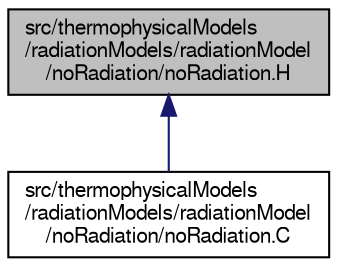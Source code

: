 digraph "src/thermophysicalModels/radiationModels/radiationModel/noRadiation/noRadiation.H"
{
  bgcolor="transparent";
  edge [fontname="FreeSans",fontsize="10",labelfontname="FreeSans",labelfontsize="10"];
  node [fontname="FreeSans",fontsize="10",shape=record];
  Node147 [label="src/thermophysicalModels\l/radiationModels/radiationModel\l/noRadiation/noRadiation.H",height=0.2,width=0.4,color="black", fillcolor="grey75", style="filled", fontcolor="black"];
  Node147 -> Node148 [dir="back",color="midnightblue",fontsize="10",style="solid",fontname="FreeSans"];
  Node148 [label="src/thermophysicalModels\l/radiationModels/radiationModel\l/noRadiation/noRadiation.C",height=0.2,width=0.4,color="black",URL="$a39674.html"];
}
